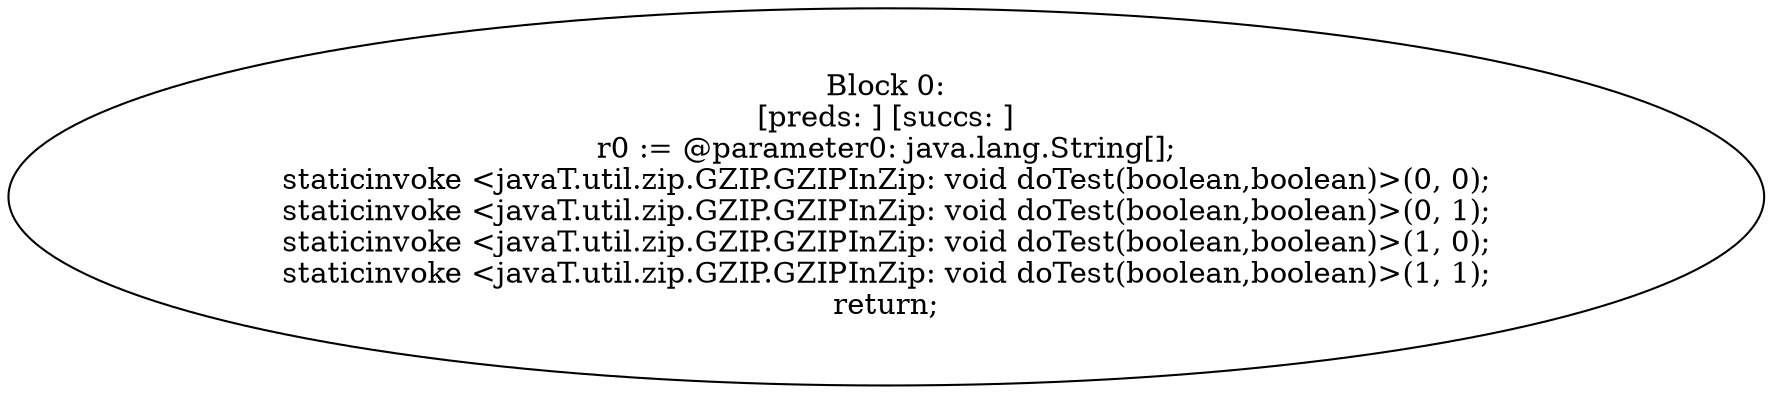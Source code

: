 digraph "unitGraph" {
    "Block 0:
[preds: ] [succs: ]
r0 := @parameter0: java.lang.String[];
staticinvoke <javaT.util.zip.GZIP.GZIPInZip: void doTest(boolean,boolean)>(0, 0);
staticinvoke <javaT.util.zip.GZIP.GZIPInZip: void doTest(boolean,boolean)>(0, 1);
staticinvoke <javaT.util.zip.GZIP.GZIPInZip: void doTest(boolean,boolean)>(1, 0);
staticinvoke <javaT.util.zip.GZIP.GZIPInZip: void doTest(boolean,boolean)>(1, 1);
return;
"
}
